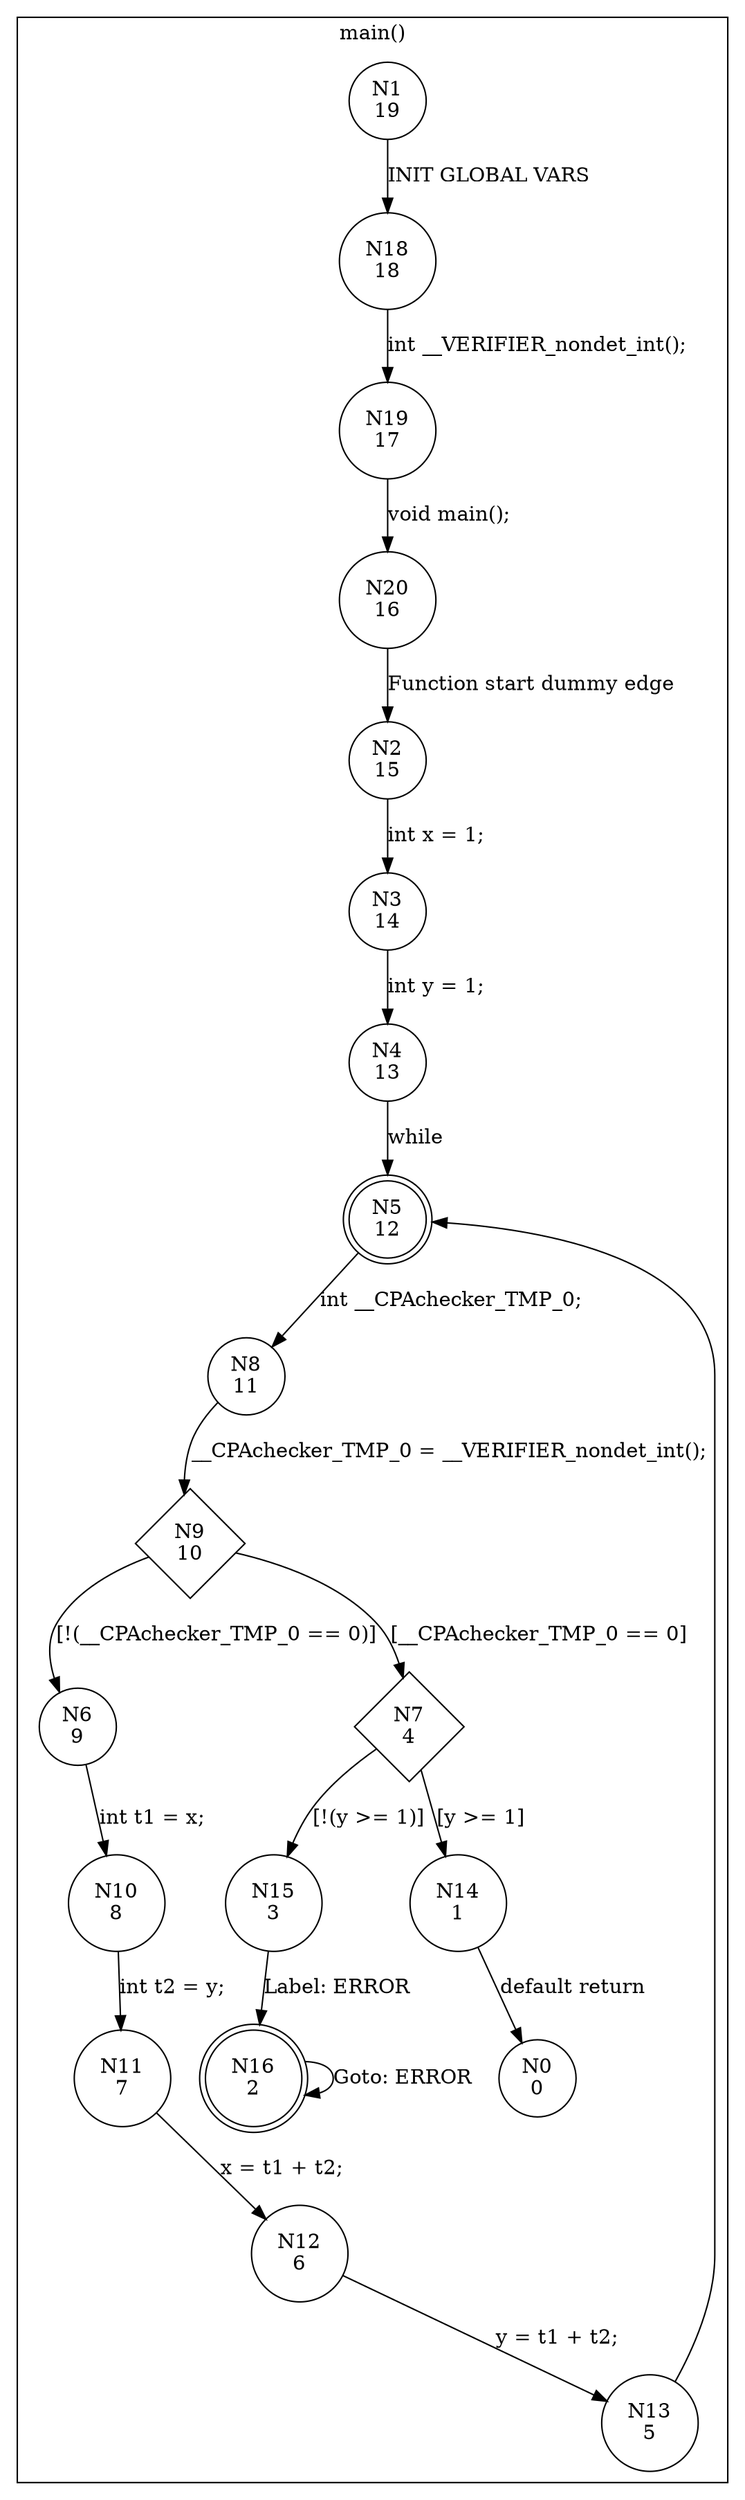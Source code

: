 digraph CFA {
1 [shape="circle" label="N1\n19"]
18 [shape="circle" label="N18\n18"]
19 [shape="circle" label="N19\n17"]
20 [shape="circle" label="N20\n16"]
2 [shape="circle" label="N2\n15"]
3 [shape="circle" label="N3\n14"]
4 [shape="circle" label="N4\n13"]
5 [shape="doublecircle" label="N5\n12"]
8 [shape="circle" label="N8\n11"]
9 [shape="diamond" label="N9\n10"]
6 [shape="circle" label="N6\n9"]
10 [shape="circle" label="N10\n8"]
11 [shape="circle" label="N11\n7"]
12 [shape="circle" label="N12\n6"]
13 [shape="circle" label="N13\n5"]
7 [shape="diamond" label="N7\n4"]
15 [shape="circle" label="N15\n3"]
16 [shape="doublecircle" label="N16\n2"]
14 [shape="circle" label="N14\n1"]
0 [shape="circle" label="N0\n0"]
node [shape="circle"]
subgraph cluster_main {
label="main()"
1 -> 18 [label="INIT GLOBAL VARS"]
18 -> 19 [label="int __VERIFIER_nondet_int();"]
19 -> 20 [label="void main();"]
20 -> 2 [label="Function start dummy edge"]
2 -> 3 [label="int x = 1;"]
3 -> 4 [label="int y = 1;"]
4 -> 5 [label="while"]
5 -> 8 [label="int __CPAchecker_TMP_0;"]
8 -> 9 [label="__CPAchecker_TMP_0 = __VERIFIER_nondet_int();"]
9 -> 7 [label="[__CPAchecker_TMP_0 == 0]"]
9 -> 6 [label="[!(__CPAchecker_TMP_0 == 0)]"]
6 -> 10 [label="int t1 = x;"]
10 -> 11 [label="int t2 = y;"]
11 -> 12 [label="x = t1 + t2;"]
12 -> 13 [label="y = t1 + t2;"]
13 -> 5 [label=""]
7 -> 14 [label="[y >= 1]"]
7 -> 15 [label="[!(y >= 1)]"]
15 -> 16 [label="Label: ERROR"]
16 -> 16 [label="Goto: ERROR"]
14 -> 0 [label="default return"]}
}